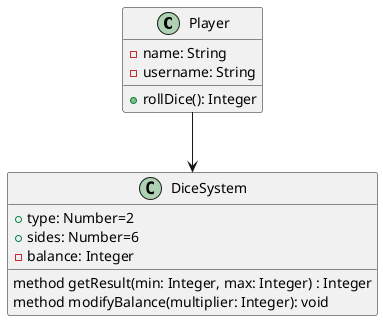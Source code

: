 @startuml
class Player {
    - name: String
    - username: String
    
    + rollDice(): Integer
}

class DiceSystem {
    + type: Number=2
    + sides: Number=6
    - balance: Integer
    
    method getResult(min: Integer, max: Integer) : Integer
    method modifyBalance(multiplier: Integer): void
}
Player -->DiceSystem
@enduml